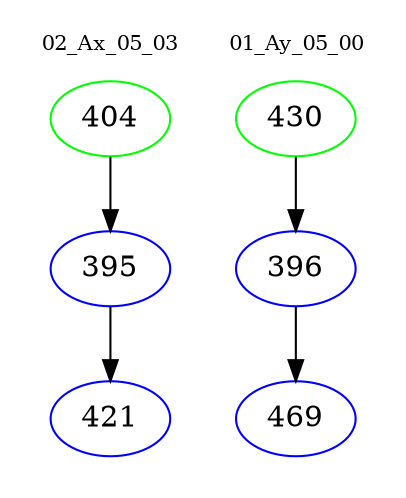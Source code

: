 digraph{
subgraph cluster_0 {
color = white
label = "02_Ax_05_03";
fontsize=10;
T0_404 [label="404", color="green"]
T0_404 -> T0_395 [color="black"]
T0_395 [label="395", color="blue"]
T0_395 -> T0_421 [color="black"]
T0_421 [label="421", color="blue"]
}
subgraph cluster_1 {
color = white
label = "01_Ay_05_00";
fontsize=10;
T1_430 [label="430", color="green"]
T1_430 -> T1_396 [color="black"]
T1_396 [label="396", color="blue"]
T1_396 -> T1_469 [color="black"]
T1_469 [label="469", color="blue"]
}
}

